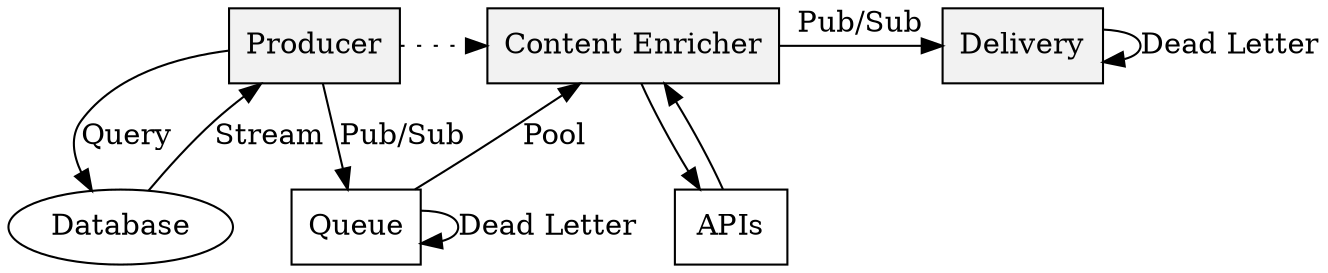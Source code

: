 digraph G {
  node [shape = box]

  p [label = Producer, style = filled, fillcolor = grey95]
  db [label = Database, shape=ellipse]
  c [label = "Content Enricher", style = filled, fillcolor = grey95]
  d [label = Delivery, style = filled, fillcolor = grey95]
  a [label = APIs]
  q1 [label = Queue]

  { rank = same; p; d; c; }

  // Producer Pipeline
  p -> db [label = Query]
  db -> p [label = Stream]

  // Content Builder Pipeline
  p -> q1 [label = "Pub/Sub"]
  q1 -> c [label= Pool]
  q1 -> q1 [label = "Dead Letter"]

  // Delivery Pipeline
  c -> d [label = "Pub/Sub"]
  d -> d [label = "Dead Letter"]

  // API Calls
  c -> a -> c

  // Shadow
  p -> c [style=dotted]
}
